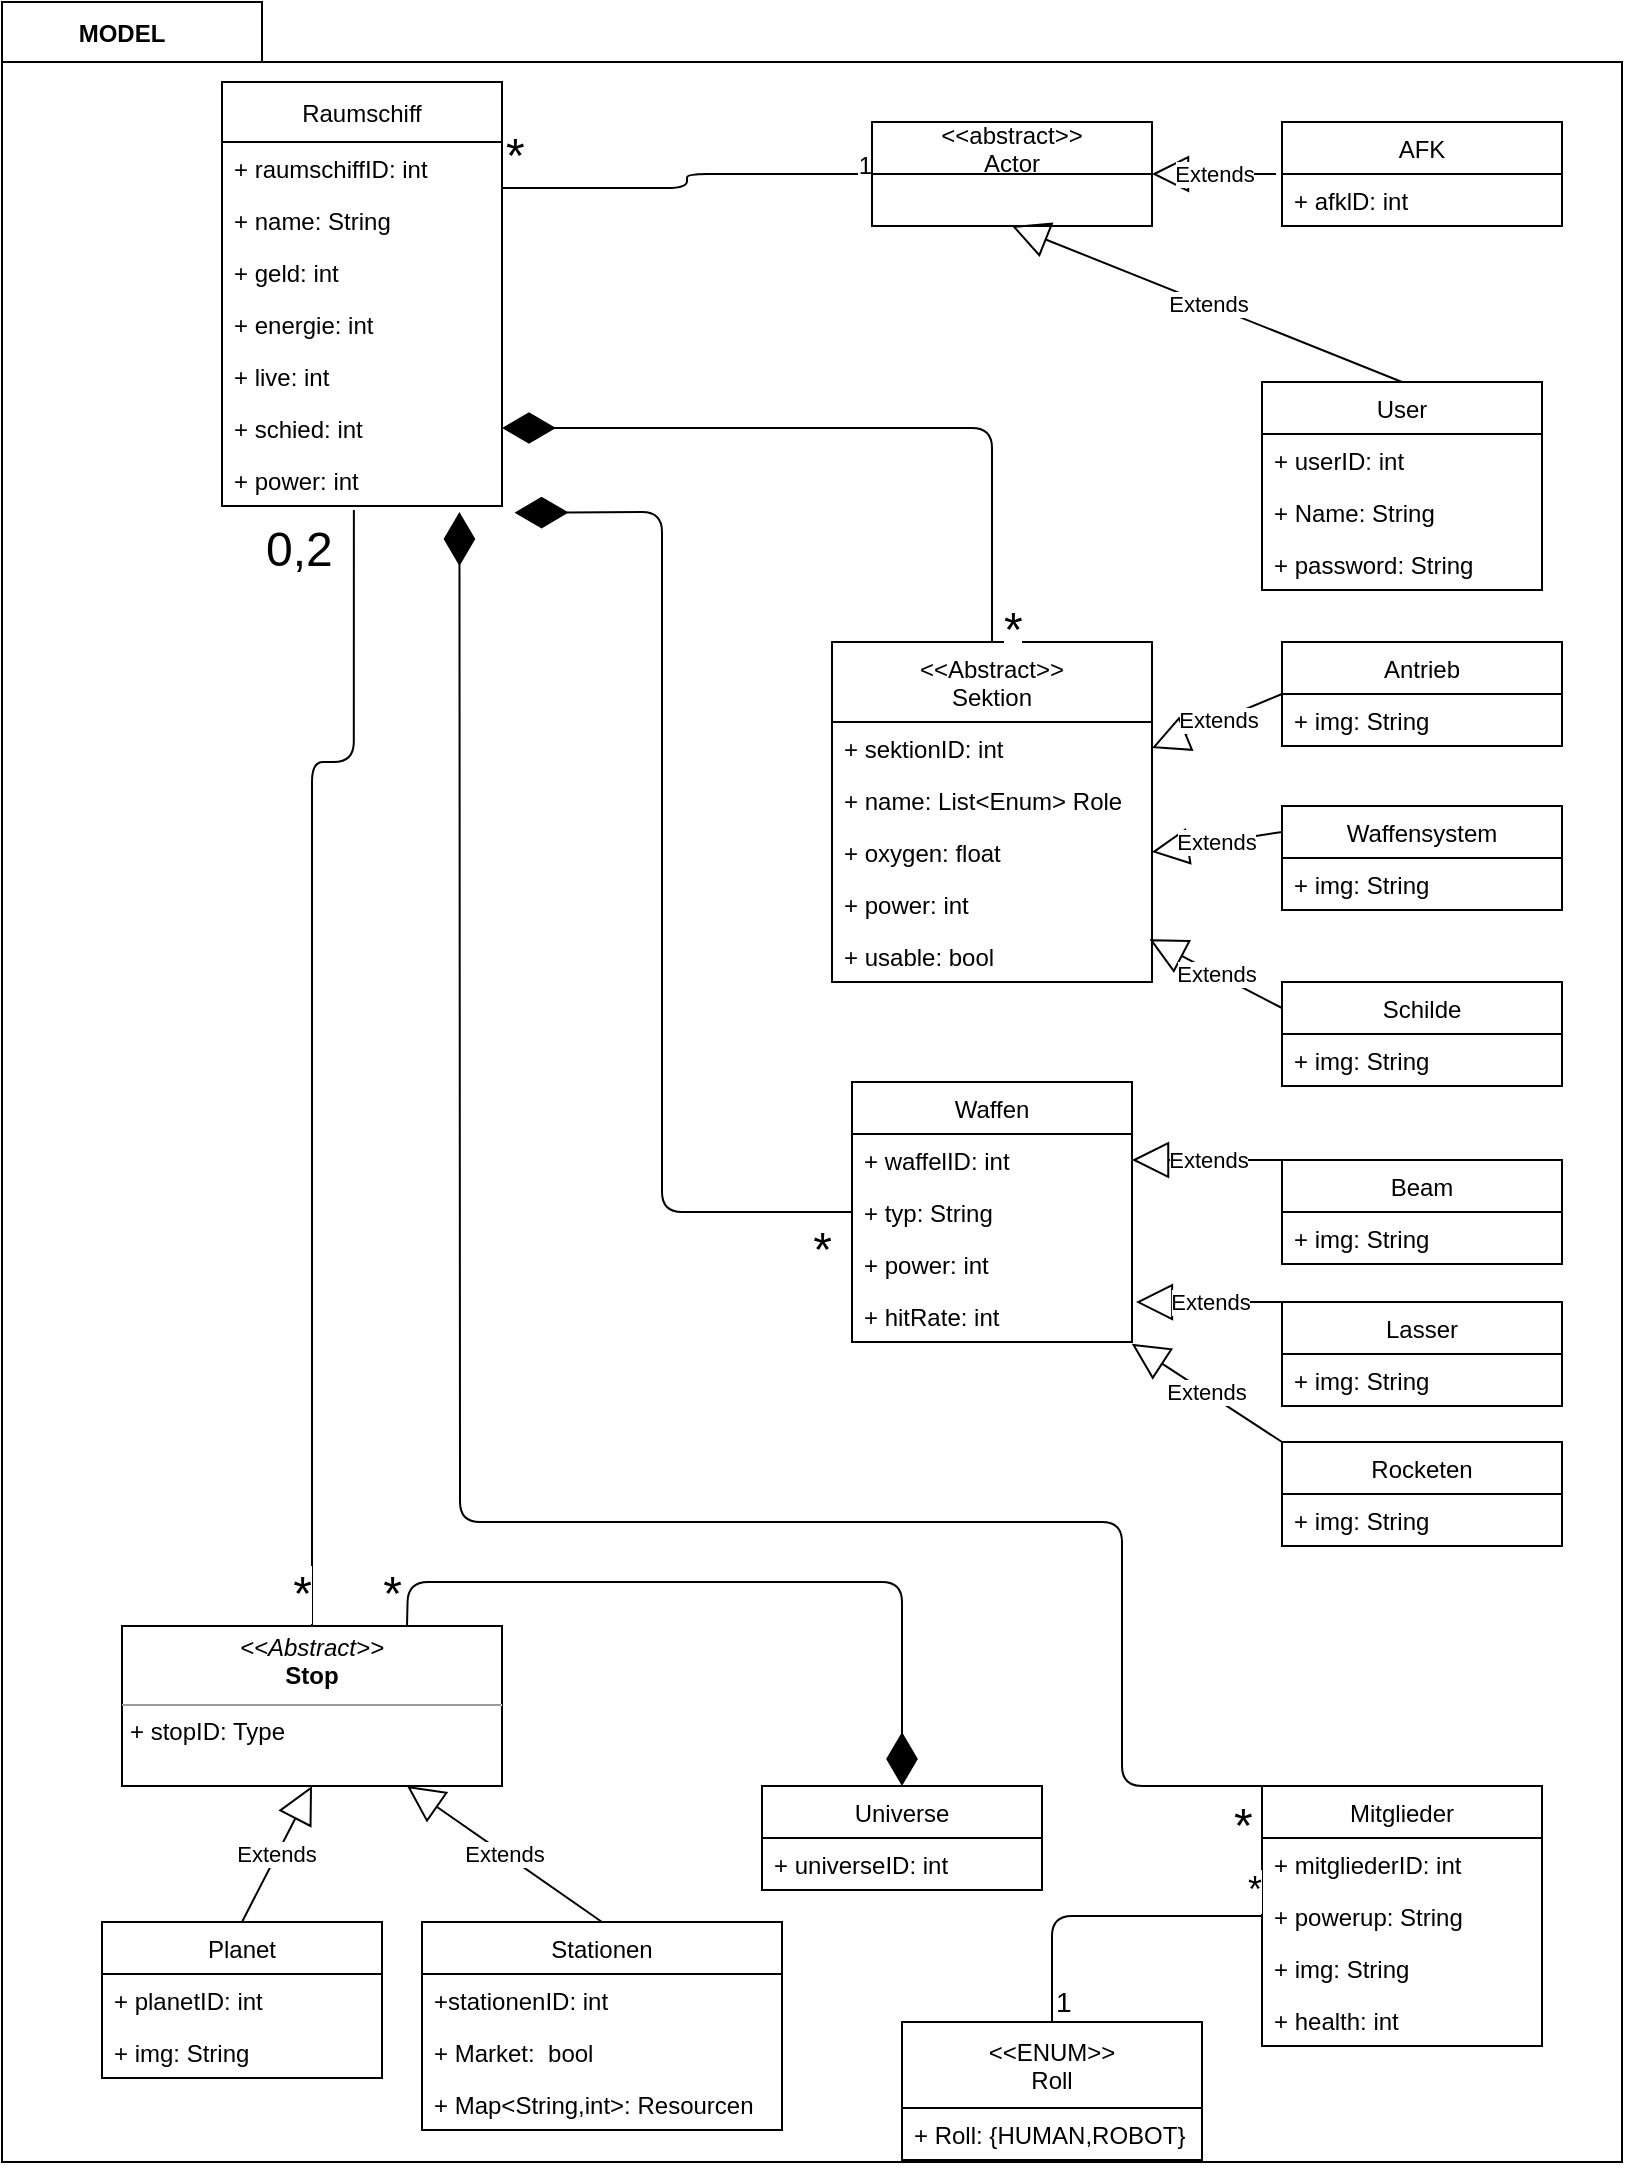 <mxfile version="13.1.3" type="device"><diagram name="Page-1" id="c4acf3e9-155e-7222-9cf6-157b1a14988f"><mxGraphModel dx="1001" dy="539" grid="1" gridSize="10" guides="1" tooltips="1" connect="1" arrows="1" fold="1" page="1" pageScale="1" pageWidth="850" pageHeight="1100" background="#ffffff" math="0" shadow="0"><root><mxCell id="0"/><mxCell id="1" parent="0"/><mxCell id="zswr2A9SSmIOqwGTtzfv-5" value="" style="shape=folder;fontStyle=1;spacingTop=10;tabWidth=130;tabHeight=30;tabPosition=left;html=1;" parent="1" vertex="1"><mxGeometry x="10" width="810" height="1080" as="geometry"/></mxCell><mxCell id="gZe3wogs6g2mu7yv9hZS-28" value="Extends" style="endArrow=block;endSize=16;endFill=0;html=1;entryX=0.5;entryY=1;entryDx=0;entryDy=0;exitX=0.5;exitY=0;exitDx=0;exitDy=0;" parent="1" source="gZe3wogs6g2mu7yv9hZS-2" target="gZe3wogs6g2mu7yv9hZS-6" edge="1"><mxGeometry width="160" relative="1" as="geometry"><mxPoint x="825" y="230" as="sourcePoint"/><mxPoint x="985" y="230" as="targetPoint"/></mxGeometry></mxCell><mxCell id="gZe3wogs6g2mu7yv9hZS-29" value="Extends" style="endArrow=block;endSize=16;endFill=0;html=1;entryX=1;entryY=0.5;entryDx=0;entryDy=0;exitX=-0.021;exitY=0;exitDx=0;exitDy=0;exitPerimeter=0;" parent="1" source="gZe3wogs6g2mu7yv9hZS-11" target="gZe3wogs6g2mu7yv9hZS-6" edge="1"><mxGeometry width="160" relative="1" as="geometry"><mxPoint x="825" y="230" as="sourcePoint"/><mxPoint x="985" y="230" as="targetPoint"/></mxGeometry></mxCell><mxCell id="gZe3wogs6g2mu7yv9hZS-40" value="" style="endArrow=none;html=1;edgeStyle=orthogonalEdgeStyle;entryX=0;entryY=0.5;entryDx=0;entryDy=0;exitX=1;exitY=0.25;exitDx=0;exitDy=0;" parent="1" source="gZe3wogs6g2mu7yv9hZS-60" target="gZe3wogs6g2mu7yv9hZS-6" edge="1"><mxGeometry relative="1" as="geometry"><mxPoint x="290" y="60" as="sourcePoint"/><mxPoint x="430" y="55.5" as="targetPoint"/></mxGeometry></mxCell><mxCell id="gZe3wogs6g2mu7yv9hZS-41" value="&lt;font style=&quot;font-size: 24px&quot;&gt;*&lt;/font&gt;" style="resizable=0;html=1;align=left;verticalAlign=bottom;labelBackgroundColor=#ffffff;fontSize=10;" parent="gZe3wogs6g2mu7yv9hZS-40" connectable="0" vertex="1"><mxGeometry x="-1" relative="1" as="geometry"/></mxCell><mxCell id="gZe3wogs6g2mu7yv9hZS-42" value="&lt;font style=&quot;font-size: 12px&quot;&gt;1&lt;/font&gt;" style="resizable=0;html=1;align=right;verticalAlign=bottom;labelBackgroundColor=#ffffff;fontSize=10;" parent="gZe3wogs6g2mu7yv9hZS-40" connectable="0" vertex="1"><mxGeometry x="1" relative="1" as="geometry"><mxPoint y="4" as="offset"/></mxGeometry></mxCell><mxCell id="gZe3wogs6g2mu7yv9hZS-60" value="Raumschiff" style="swimlane;fontStyle=0;childLayout=stackLayout;horizontal=1;startSize=30;fillColor=none;horizontalStack=0;resizeParent=1;resizeParentMax=0;resizeLast=0;collapsible=1;marginBottom=0;" parent="1" vertex="1"><mxGeometry x="120" y="40" width="140" height="212" as="geometry"/></mxCell><mxCell id="gZe3wogs6g2mu7yv9hZS-61" value="+ raumschiffID: int" style="text;strokeColor=none;fillColor=none;align=left;verticalAlign=top;spacingLeft=4;spacingRight=4;overflow=hidden;rotatable=0;points=[[0,0.5],[1,0.5]];portConstraint=eastwest;" parent="gZe3wogs6g2mu7yv9hZS-60" vertex="1"><mxGeometry y="30" width="140" height="26" as="geometry"/></mxCell><mxCell id="gZe3wogs6g2mu7yv9hZS-76" value="+ name: String" style="text;strokeColor=none;fillColor=none;align=left;verticalAlign=top;spacingLeft=4;spacingRight=4;overflow=hidden;rotatable=0;points=[[0,0.5],[1,0.5]];portConstraint=eastwest;" parent="gZe3wogs6g2mu7yv9hZS-60" vertex="1"><mxGeometry y="56" width="140" height="26" as="geometry"/></mxCell><mxCell id="gZe3wogs6g2mu7yv9hZS-73" value="+ geld: int" style="text;strokeColor=none;fillColor=none;align=left;verticalAlign=top;spacingLeft=4;spacingRight=4;overflow=hidden;rotatable=0;points=[[0,0.5],[1,0.5]];portConstraint=eastwest;" parent="gZe3wogs6g2mu7yv9hZS-60" vertex="1"><mxGeometry y="82" width="140" height="26" as="geometry"/></mxCell><mxCell id="gZe3wogs6g2mu7yv9hZS-74" value="+ energie: int" style="text;strokeColor=none;fillColor=none;align=left;verticalAlign=top;spacingLeft=4;spacingRight=4;overflow=hidden;rotatable=0;points=[[0,0.5],[1,0.5]];portConstraint=eastwest;" parent="gZe3wogs6g2mu7yv9hZS-60" vertex="1"><mxGeometry y="108" width="140" height="26" as="geometry"/></mxCell><mxCell id="gZe3wogs6g2mu7yv9hZS-75" value="+ live: int" style="text;strokeColor=none;fillColor=none;align=left;verticalAlign=top;spacingLeft=4;spacingRight=4;overflow=hidden;rotatable=0;points=[[0,0.5],[1,0.5]];portConstraint=eastwest;" parent="gZe3wogs6g2mu7yv9hZS-60" vertex="1"><mxGeometry y="134" width="140" height="26" as="geometry"/></mxCell><mxCell id="gZe3wogs6g2mu7yv9hZS-77" value="+ schied: int" style="text;strokeColor=none;fillColor=none;align=left;verticalAlign=top;spacingLeft=4;spacingRight=4;overflow=hidden;rotatable=0;points=[[0,0.5],[1,0.5]];portConstraint=eastwest;" parent="gZe3wogs6g2mu7yv9hZS-60" vertex="1"><mxGeometry y="160" width="140" height="26" as="geometry"/></mxCell><mxCell id="gZe3wogs6g2mu7yv9hZS-85" value="+ power: int" style="text;strokeColor=none;fillColor=none;align=left;verticalAlign=top;spacingLeft=4;spacingRight=4;overflow=hidden;rotatable=0;points=[[0,0.5],[1,0.5]];portConstraint=eastwest;" parent="gZe3wogs6g2mu7yv9hZS-60" vertex="1"><mxGeometry y="186" width="140" height="26" as="geometry"/></mxCell><mxCell id="gZe3wogs6g2mu7yv9hZS-6" value="&lt;&lt;abstract&gt;&gt; &#xa;Actor" style="swimlane;fontStyle=0;childLayout=stackLayout;horizontal=1;startSize=26;fillColor=none;horizontalStack=0;resizeParent=1;resizeParentMax=0;resizeLast=0;collapsible=1;marginBottom=0;" parent="1" vertex="1"><mxGeometry x="445" y="60" width="140" height="52" as="geometry"/></mxCell><mxCell id="gZe3wogs6g2mu7yv9hZS-10" value="AFK" style="swimlane;fontStyle=0;childLayout=stackLayout;horizontal=1;startSize=26;fillColor=none;horizontalStack=0;resizeParent=1;resizeParentMax=0;resizeLast=0;collapsible=1;marginBottom=0;" parent="1" vertex="1"><mxGeometry x="650" y="60" width="140" height="52" as="geometry"/></mxCell><mxCell id="gZe3wogs6g2mu7yv9hZS-11" value="+ afklD: int" style="text;strokeColor=none;fillColor=none;align=left;verticalAlign=top;spacingLeft=4;spacingRight=4;overflow=hidden;rotatable=0;points=[[0,0.5],[1,0.5]];portConstraint=eastwest;" parent="gZe3wogs6g2mu7yv9hZS-10" vertex="1"><mxGeometry y="26" width="140" height="26" as="geometry"/></mxCell><mxCell id="gZe3wogs6g2mu7yv9hZS-2" value="User" style="swimlane;fontStyle=0;childLayout=stackLayout;horizontal=1;startSize=26;fillColor=none;horizontalStack=0;resizeParent=1;resizeParentMax=0;resizeLast=0;collapsible=1;marginBottom=0;" parent="1" vertex="1"><mxGeometry x="640" y="190" width="140" height="104" as="geometry"><mxRectangle x="200" y="230" width="90" height="26" as="alternateBounds"/></mxGeometry></mxCell><mxCell id="gZe3wogs6g2mu7yv9hZS-3" value="+ userID: int" style="text;strokeColor=none;fillColor=none;align=left;verticalAlign=top;spacingLeft=4;spacingRight=4;overflow=hidden;rotatable=0;points=[[0,0.5],[1,0.5]];portConstraint=eastwest;" parent="gZe3wogs6g2mu7yv9hZS-2" vertex="1"><mxGeometry y="26" width="140" height="26" as="geometry"/></mxCell><mxCell id="gZe3wogs6g2mu7yv9hZS-4" value="+ Name: String" style="text;strokeColor=none;fillColor=none;align=left;verticalAlign=top;spacingLeft=4;spacingRight=4;overflow=hidden;rotatable=0;points=[[0,0.5],[1,0.5]];portConstraint=eastwest;" parent="gZe3wogs6g2mu7yv9hZS-2" vertex="1"><mxGeometry y="52" width="140" height="26" as="geometry"/></mxCell><mxCell id="gZe3wogs6g2mu7yv9hZS-5" value="+ password: String" style="text;strokeColor=none;fillColor=none;align=left;verticalAlign=top;spacingLeft=4;spacingRight=4;overflow=hidden;rotatable=0;points=[[0,0.5],[1,0.5]];portConstraint=eastwest;" parent="gZe3wogs6g2mu7yv9hZS-2" vertex="1"><mxGeometry y="78" width="140" height="26" as="geometry"/></mxCell><mxCell id="gZe3wogs6g2mu7yv9hZS-51" value="&lt;p style=&quot;margin: 0px ; margin-top: 4px ; text-align: center&quot;&gt;&lt;i&gt;&amp;lt;&amp;lt;Abstract&amp;gt;&amp;gt;&lt;/i&gt;&lt;br&gt;&lt;b&gt;Stop&lt;/b&gt;&lt;/p&gt;&lt;hr size=&quot;1&quot;&gt;&lt;p style=&quot;margin: 0px ; margin-left: 4px&quot;&gt;+ stopID: Type&lt;br&gt;&lt;/p&gt;&lt;p style=&quot;margin: 0px ; margin-left: 4px&quot;&gt;&lt;br&gt;&lt;/p&gt;" style="verticalAlign=top;align=left;overflow=fill;fontSize=12;fontFamily=Helvetica;html=1;" parent="1" vertex="1"><mxGeometry x="70" y="812" width="190" height="80" as="geometry"/></mxCell><mxCell id="gZe3wogs6g2mu7yv9hZS-58" value="Extends" style="endArrow=block;endSize=16;endFill=0;html=1;exitX=0.5;exitY=0;exitDx=0;exitDy=0;entryX=0.5;entryY=1;entryDx=0;entryDy=0;" parent="1" source="gZe3wogs6g2mu7yv9hZS-24" target="gZe3wogs6g2mu7yv9hZS-51" edge="1"><mxGeometry width="160" relative="1" as="geometry"><mxPoint x="410" y="684.16" as="sourcePoint"/><mxPoint x="570" y="684.16" as="targetPoint"/></mxGeometry></mxCell><mxCell id="gZe3wogs6g2mu7yv9hZS-59" value="Extends" style="endArrow=block;endSize=16;endFill=0;html=1;entryX=0.75;entryY=1;entryDx=0;entryDy=0;exitX=0.5;exitY=0;exitDx=0;exitDy=0;" parent="1" source="gZe3wogs6g2mu7yv9hZS-43" target="gZe3wogs6g2mu7yv9hZS-51" edge="1"><mxGeometry width="160" relative="1" as="geometry"><mxPoint x="410" y="684.16" as="sourcePoint"/><mxPoint x="570" y="684.16" as="targetPoint"/></mxGeometry></mxCell><mxCell id="gZe3wogs6g2mu7yv9hZS-86" value="" style="endArrow=none;html=1;edgeStyle=orthogonalEdgeStyle;exitX=0.471;exitY=1.077;exitDx=0;exitDy=0;exitPerimeter=0;entryX=0.5;entryY=0;entryDx=0;entryDy=0;" parent="1" source="gZe3wogs6g2mu7yv9hZS-85" target="gZe3wogs6g2mu7yv9hZS-51" edge="1"><mxGeometry relative="1" as="geometry"><mxPoint x="300" y="250" as="sourcePoint"/><mxPoint x="460" y="250" as="targetPoint"/><Array as="points"><mxPoint x="186" y="380"/><mxPoint x="165" y="380"/></Array></mxGeometry></mxCell><mxCell id="gZe3wogs6g2mu7yv9hZS-87" value="&lt;font style=&quot;font-size: 24px&quot;&gt;0,2&lt;/font&gt;" style="resizable=0;html=1;align=left;verticalAlign=bottom;labelBackgroundColor=#ffffff;fontSize=10;" parent="gZe3wogs6g2mu7yv9hZS-86" connectable="0" vertex="1"><mxGeometry x="-1" relative="1" as="geometry"><mxPoint x="-45.94" y="36" as="offset"/></mxGeometry></mxCell><mxCell id="gZe3wogs6g2mu7yv9hZS-88" value="&lt;font style=&quot;font-size: 24px&quot;&gt;*&lt;/font&gt;" style="resizable=0;html=1;align=right;verticalAlign=bottom;labelBackgroundColor=#ffffff;fontSize=10;" parent="gZe3wogs6g2mu7yv9hZS-86" connectable="0" vertex="1"><mxGeometry x="1" relative="1" as="geometry"/></mxCell><mxCell id="gZe3wogs6g2mu7yv9hZS-98" value="" style="endArrow=diamondThin;endFill=1;endSize=24;html=1;entryX=1;entryY=0.5;entryDx=0;entryDy=0;exitX=0.5;exitY=0;exitDx=0;exitDy=0;" parent="1" source="gZe3wogs6g2mu7yv9hZS-89" target="gZe3wogs6g2mu7yv9hZS-77" edge="1"><mxGeometry width="160" relative="1" as="geometry"><mxPoint x="370" y="310" as="sourcePoint"/><mxPoint x="530" y="310" as="targetPoint"/><Array as="points"><mxPoint x="505" y="213"/></Array></mxGeometry></mxCell><mxCell id="gZe3wogs6g2mu7yv9hZS-107" value="Schilde" style="swimlane;fontStyle=0;childLayout=stackLayout;horizontal=1;startSize=26;fillColor=none;horizontalStack=0;resizeParent=1;resizeParentMax=0;resizeLast=0;collapsible=1;marginBottom=0;" parent="1" vertex="1"><mxGeometry x="650" y="490" width="140" height="52" as="geometry"/></mxCell><mxCell id="gZe3wogs6g2mu7yv9hZS-108" value="+ img: String&#xa;" style="text;strokeColor=none;fillColor=none;align=left;verticalAlign=top;spacingLeft=4;spacingRight=4;overflow=hidden;rotatable=0;points=[[0,0.5],[1,0.5]];portConstraint=eastwest;" parent="gZe3wogs6g2mu7yv9hZS-107" vertex="1"><mxGeometry y="26" width="140" height="26" as="geometry"/></mxCell><mxCell id="gZe3wogs6g2mu7yv9hZS-111" value="Extends" style="endArrow=block;endSize=16;endFill=0;html=1;exitX=0;exitY=0.5;exitDx=0;exitDy=0;entryX=1;entryY=0.5;entryDx=0;entryDy=0;" parent="1" source="gZe3wogs6g2mu7yv9hZS-99" target="gZe3wogs6g2mu7yv9hZS-90" edge="1"><mxGeometry width="160" relative="1" as="geometry"><mxPoint x="650.0" y="325" as="sourcePoint"/><mxPoint x="700" y="340" as="targetPoint"/></mxGeometry></mxCell><mxCell id="gZe3wogs6g2mu7yv9hZS-112" value="Extends" style="endArrow=block;endSize=16;endFill=0;html=1;exitX=0;exitY=0.25;exitDx=0;exitDy=0;entryX=1;entryY=0.5;entryDx=0;entryDy=0;" parent="1" source="gZe3wogs6g2mu7yv9hZS-103" target="gZe3wogs6g2mu7yv9hZS-92" edge="1"><mxGeometry width="160" relative="1" as="geometry"><mxPoint x="660" y="335" as="sourcePoint"/><mxPoint x="530" y="333" as="targetPoint"/></mxGeometry></mxCell><mxCell id="gZe3wogs6g2mu7yv9hZS-113" value="Extends" style="endArrow=block;endSize=16;endFill=0;html=1;exitX=0;exitY=0.25;exitDx=0;exitDy=0;entryX=0.992;entryY=1.179;entryDx=0;entryDy=0;entryPerimeter=0;" parent="1" source="gZe3wogs6g2mu7yv9hZS-107" target="gZe3wogs6g2mu7yv9hZS-94" edge="1"><mxGeometry width="160" relative="1" as="geometry"><mxPoint x="660" y="412" as="sourcePoint"/><mxPoint x="524" y="440" as="targetPoint"/></mxGeometry></mxCell><mxCell id="gZe3wogs6g2mu7yv9hZS-136" value="Beam" style="swimlane;fontStyle=0;childLayout=stackLayout;horizontal=1;startSize=26;fillColor=none;horizontalStack=0;resizeParent=1;resizeParentMax=0;resizeLast=0;collapsible=1;marginBottom=0;" parent="1" vertex="1"><mxGeometry x="650" y="579" width="140" height="52" as="geometry"/></mxCell><mxCell id="gZe3wogs6g2mu7yv9hZS-137" value="+ img: String&#xa;" style="text;strokeColor=none;fillColor=none;align=left;verticalAlign=top;spacingLeft=4;spacingRight=4;overflow=hidden;rotatable=0;points=[[0,0.5],[1,0.5]];portConstraint=eastwest;" parent="gZe3wogs6g2mu7yv9hZS-136" vertex="1"><mxGeometry y="26" width="140" height="26" as="geometry"/></mxCell><mxCell id="gZe3wogs6g2mu7yv9hZS-103" value="Waffensystem" style="swimlane;fontStyle=0;childLayout=stackLayout;horizontal=1;startSize=26;fillColor=none;horizontalStack=0;resizeParent=1;resizeParentMax=0;resizeLast=0;collapsible=1;marginBottom=0;" parent="1" vertex="1"><mxGeometry x="650" y="402" width="140" height="52" as="geometry"/></mxCell><mxCell id="gZe3wogs6g2mu7yv9hZS-104" value="+ img: String" style="text;strokeColor=none;fillColor=none;align=left;verticalAlign=top;spacingLeft=4;spacingRight=4;overflow=hidden;rotatable=0;points=[[0,0.5],[1,0.5]];portConstraint=eastwest;" parent="gZe3wogs6g2mu7yv9hZS-103" vertex="1"><mxGeometry y="26" width="140" height="26" as="geometry"/></mxCell><mxCell id="gZe3wogs6g2mu7yv9hZS-99" value="Antrieb" style="swimlane;fontStyle=0;childLayout=stackLayout;horizontal=1;startSize=26;fillColor=none;horizontalStack=0;resizeParent=1;resizeParentMax=0;resizeLast=0;collapsible=1;marginBottom=0;" parent="1" vertex="1"><mxGeometry x="650" y="320" width="140" height="52" as="geometry"/></mxCell><mxCell id="gZe3wogs6g2mu7yv9hZS-100" value="+ img: String" style="text;strokeColor=none;fillColor=none;align=left;verticalAlign=top;spacingLeft=4;spacingRight=4;overflow=hidden;rotatable=0;points=[[0,0.5],[1,0.5]];portConstraint=eastwest;" parent="gZe3wogs6g2mu7yv9hZS-99" vertex="1"><mxGeometry y="26" width="140" height="26" as="geometry"/></mxCell><mxCell id="gZe3wogs6g2mu7yv9hZS-89" value="&lt;&lt;Abstract&gt;&gt;&#xa;Sektion" style="swimlane;fontStyle=0;childLayout=stackLayout;horizontal=1;startSize=40;fillColor=none;horizontalStack=0;resizeParent=1;resizeParentMax=0;resizeLast=0;collapsible=1;marginBottom=0;" parent="1" vertex="1"><mxGeometry x="425" y="320" width="160" height="170" as="geometry"/></mxCell><mxCell id="gZe3wogs6g2mu7yv9hZS-90" value="+ sektionID: int" style="text;strokeColor=none;fillColor=none;align=left;verticalAlign=top;spacingLeft=4;spacingRight=4;overflow=hidden;rotatable=0;points=[[0,0.5],[1,0.5]];portConstraint=eastwest;" parent="gZe3wogs6g2mu7yv9hZS-89" vertex="1"><mxGeometry y="40" width="160" height="26" as="geometry"/></mxCell><mxCell id="gZe3wogs6g2mu7yv9hZS-91" value="+ name: List&lt;Enum&gt; Role" style="text;strokeColor=none;fillColor=none;align=left;verticalAlign=top;spacingLeft=4;spacingRight=4;overflow=hidden;rotatable=0;points=[[0,0.5],[1,0.5]];portConstraint=eastwest;" parent="gZe3wogs6g2mu7yv9hZS-89" vertex="1"><mxGeometry y="66" width="160" height="26" as="geometry"/></mxCell><mxCell id="gZe3wogs6g2mu7yv9hZS-92" value="+ oxygen: float" style="text;strokeColor=none;fillColor=none;align=left;verticalAlign=top;spacingLeft=4;spacingRight=4;overflow=hidden;rotatable=0;points=[[0,0.5],[1,0.5]];portConstraint=eastwest;" parent="gZe3wogs6g2mu7yv9hZS-89" vertex="1"><mxGeometry y="92" width="160" height="26" as="geometry"/></mxCell><mxCell id="gZe3wogs6g2mu7yv9hZS-94" value="+ power: int" style="text;strokeColor=none;fillColor=none;align=left;verticalAlign=top;spacingLeft=4;spacingRight=4;overflow=hidden;rotatable=0;points=[[0,0.5],[1,0.5]];portConstraint=eastwest;" parent="gZe3wogs6g2mu7yv9hZS-89" vertex="1"><mxGeometry y="118" width="160" height="26" as="geometry"/></mxCell><mxCell id="gZe3wogs6g2mu7yv9hZS-114" value="+ usable: bool" style="text;strokeColor=none;fillColor=none;align=left;verticalAlign=top;spacingLeft=4;spacingRight=4;overflow=hidden;rotatable=0;points=[[0,0.5],[1,0.5]];portConstraint=eastwest;" parent="gZe3wogs6g2mu7yv9hZS-89" vertex="1"><mxGeometry y="144" width="160" height="26" as="geometry"/></mxCell><mxCell id="gZe3wogs6g2mu7yv9hZS-24" value="Planet" style="swimlane;fontStyle=0;childLayout=stackLayout;horizontal=1;startSize=26;fillColor=none;horizontalStack=0;resizeParent=1;resizeParentMax=0;resizeLast=0;collapsible=1;marginBottom=0;" parent="1" vertex="1"><mxGeometry x="60" y="960" width="140" height="78" as="geometry"/></mxCell><mxCell id="gZe3wogs6g2mu7yv9hZS-25" value="+ planetID: int" style="text;strokeColor=none;fillColor=none;align=left;verticalAlign=top;spacingLeft=4;spacingRight=4;overflow=hidden;rotatable=0;points=[[0,0.5],[1,0.5]];portConstraint=eastwest;" parent="gZe3wogs6g2mu7yv9hZS-24" vertex="1"><mxGeometry y="26" width="140" height="26" as="geometry"/></mxCell><mxCell id="gZe3wogs6g2mu7yv9hZS-27" value="+ img: String" style="text;strokeColor=none;fillColor=none;align=left;verticalAlign=top;spacingLeft=4;spacingRight=4;overflow=hidden;rotatable=0;points=[[0,0.5],[1,0.5]];portConstraint=eastwest;" parent="gZe3wogs6g2mu7yv9hZS-24" vertex="1"><mxGeometry y="52" width="140" height="26" as="geometry"/></mxCell><mxCell id="gZe3wogs6g2mu7yv9hZS-130" value="" style="endArrow=diamondThin;endFill=1;endSize=24;html=1;exitX=0;exitY=0.5;exitDx=0;exitDy=0;entryX=1.045;entryY=1.128;entryDx=0;entryDy=0;entryPerimeter=0;" parent="1" source="gZe3wogs6g2mu7yv9hZS-117" target="gZe3wogs6g2mu7yv9hZS-85" edge="1"><mxGeometry width="160" relative="1" as="geometry"><mxPoint x="515" y="320" as="sourcePoint"/><mxPoint x="270" y="260" as="targetPoint"/><Array as="points"><mxPoint x="340" y="605"/><mxPoint x="340" y="255"/></Array></mxGeometry></mxCell><mxCell id="gZe3wogs6g2mu7yv9hZS-132" value="&lt;font style=&quot;font-size: 24px&quot;&gt;*&lt;/font&gt;" style="resizable=0;html=1;align=right;verticalAlign=bottom;labelBackgroundColor=#ffffff;fontSize=10;" parent="1" connectable="0" vertex="1"><mxGeometry x="425.0" y="640.0" as="geometry"/></mxCell><mxCell id="gZe3wogs6g2mu7yv9hZS-115" value="Waffen" style="swimlane;fontStyle=0;childLayout=stackLayout;horizontal=1;startSize=26;fillColor=none;horizontalStack=0;resizeParent=1;resizeParentMax=0;resizeLast=0;collapsible=1;marginBottom=0;" parent="1" vertex="1"><mxGeometry x="435" y="540" width="140" height="130" as="geometry"/></mxCell><mxCell id="gZe3wogs6g2mu7yv9hZS-116" value="+ waffelID: int" style="text;strokeColor=none;fillColor=none;align=left;verticalAlign=top;spacingLeft=4;spacingRight=4;overflow=hidden;rotatable=0;points=[[0,0.5],[1,0.5]];portConstraint=eastwest;" parent="gZe3wogs6g2mu7yv9hZS-115" vertex="1"><mxGeometry y="26" width="140" height="26" as="geometry"/></mxCell><mxCell id="gZe3wogs6g2mu7yv9hZS-117" value="+ typ: String" style="text;strokeColor=none;fillColor=none;align=left;verticalAlign=top;spacingLeft=4;spacingRight=4;overflow=hidden;rotatable=0;points=[[0,0.5],[1,0.5]];portConstraint=eastwest;" parent="gZe3wogs6g2mu7yv9hZS-115" vertex="1"><mxGeometry y="52" width="140" height="26" as="geometry"/></mxCell><mxCell id="gZe3wogs6g2mu7yv9hZS-118" value="+ power: int" style="text;strokeColor=none;fillColor=none;align=left;verticalAlign=top;spacingLeft=4;spacingRight=4;overflow=hidden;rotatable=0;points=[[0,0.5],[1,0.5]];portConstraint=eastwest;" parent="gZe3wogs6g2mu7yv9hZS-115" vertex="1"><mxGeometry y="78" width="140" height="26" as="geometry"/></mxCell><mxCell id="zswr2A9SSmIOqwGTtzfv-4" value="+ hitRate: int" style="text;strokeColor=none;fillColor=none;align=left;verticalAlign=top;spacingLeft=4;spacingRight=4;overflow=hidden;rotatable=0;points=[[0,0.5],[1,0.5]];portConstraint=eastwest;" parent="gZe3wogs6g2mu7yv9hZS-115" vertex="1"><mxGeometry y="104" width="140" height="26" as="geometry"/></mxCell><mxCell id="gZe3wogs6g2mu7yv9hZS-138" value="Extends" style="endArrow=block;endSize=16;endFill=0;html=1;exitX=0;exitY=0;exitDx=0;exitDy=0;entryX=1;entryY=0.5;entryDx=0;entryDy=0;" parent="1" source="gZe3wogs6g2mu7yv9hZS-136" target="gZe3wogs6g2mu7yv9hZS-116" edge="1"><mxGeometry width="160" relative="1" as="geometry"><mxPoint x="660.0" y="513" as="sourcePoint"/><mxPoint x="593.72" y="468.654" as="targetPoint"/><Array as="points"/></mxGeometry></mxCell><mxCell id="gZe3wogs6g2mu7yv9hZS-141" value="Extends" style="endArrow=block;endSize=16;endFill=0;html=1;exitX=0;exitY=0;exitDx=0;exitDy=0;entryX=1.014;entryY=0.233;entryDx=0;entryDy=0;entryPerimeter=0;" parent="1" source="gZe3wogs6g2mu7yv9hZS-139" target="zswr2A9SSmIOqwGTtzfv-4" edge="1"><mxGeometry width="160" relative="1" as="geometry"><mxPoint x="660.0" y="578" as="sourcePoint"/><mxPoint x="575.0" y="644" as="targetPoint"/><Array as="points"/></mxGeometry></mxCell><mxCell id="gZe3wogs6g2mu7yv9hZS-144" value="Extends" style="endArrow=block;endSize=16;endFill=0;html=1;exitX=0;exitY=0;exitDx=0;exitDy=0;entryX=0.999;entryY=1.033;entryDx=0;entryDy=0;entryPerimeter=0;" parent="1" source="gZe3wogs6g2mu7yv9hZS-142" target="zswr2A9SSmIOqwGTtzfv-4" edge="1"><mxGeometry width="160" relative="1" as="geometry"><mxPoint x="650.0" y="760" as="sourcePoint"/><mxPoint x="575.0" y="725.0" as="targetPoint"/><Array as="points"/></mxGeometry></mxCell><mxCell id="gZe3wogs6g2mu7yv9hZS-145" value="&lt;font style=&quot;font-size: 24px&quot;&gt;*&lt;/font&gt;" style="resizable=0;html=1;align=left;verticalAlign=bottom;labelBackgroundColor=#ffffff;fontSize=10;" parent="1" connectable="0" vertex="1"><mxGeometry x="505" y="294.002" as="geometry"><mxPoint x="4.06" y="36" as="offset"/></mxGeometry></mxCell><mxCell id="gZe3wogs6g2mu7yv9hZS-153" value="" style="endArrow=diamondThin;endFill=1;endSize=24;html=1;exitX=0;exitY=0;exitDx=0;exitDy=0;entryX=0.848;entryY=1.115;entryDx=0;entryDy=0;entryPerimeter=0;" parent="1" source="gZe3wogs6g2mu7yv9hZS-146" target="gZe3wogs6g2mu7yv9hZS-85" edge="1"><mxGeometry width="160" relative="1" as="geometry"><mxPoint x="378.7" y="736.0" as="sourcePoint"/><mxPoint x="220.0" y="376.328" as="targetPoint"/><Array as="points"><mxPoint x="570" y="892"/><mxPoint x="570" y="760"/><mxPoint x="410" y="760"/><mxPoint x="239" y="760"/><mxPoint x="239" y="740"/></Array></mxGeometry></mxCell><mxCell id="gZe3wogs6g2mu7yv9hZS-146" value="Mitglieder" style="swimlane;fontStyle=0;childLayout=stackLayout;horizontal=1;startSize=26;fillColor=none;horizontalStack=0;resizeParent=1;resizeParentMax=0;resizeLast=0;collapsible=1;marginBottom=0;" parent="1" vertex="1"><mxGeometry x="640" y="892" width="140" height="130" as="geometry"/></mxCell><mxCell id="gZe3wogs6g2mu7yv9hZS-147" value="+ mitgliederID: int" style="text;strokeColor=none;fillColor=none;align=left;verticalAlign=top;spacingLeft=4;spacingRight=4;overflow=hidden;rotatable=0;points=[[0,0.5],[1,0.5]];portConstraint=eastwest;" parent="gZe3wogs6g2mu7yv9hZS-146" vertex="1"><mxGeometry y="26" width="140" height="26" as="geometry"/></mxCell><mxCell id="gZe3wogs6g2mu7yv9hZS-148" value="+ powerup: String" style="text;strokeColor=none;fillColor=none;align=left;verticalAlign=top;spacingLeft=4;spacingRight=4;overflow=hidden;rotatable=0;points=[[0,0.5],[1,0.5]];portConstraint=eastwest;" parent="gZe3wogs6g2mu7yv9hZS-146" vertex="1"><mxGeometry y="52" width="140" height="26" as="geometry"/></mxCell><mxCell id="gZe3wogs6g2mu7yv9hZS-149" value="+ img: String" style="text;strokeColor=none;fillColor=none;align=left;verticalAlign=top;spacingLeft=4;spacingRight=4;overflow=hidden;rotatable=0;points=[[0,0.5],[1,0.5]];portConstraint=eastwest;" parent="gZe3wogs6g2mu7yv9hZS-146" vertex="1"><mxGeometry y="78" width="140" height="26" as="geometry"/></mxCell><mxCell id="gZe3wogs6g2mu7yv9hZS-162" value="+ health: int" style="text;strokeColor=none;fillColor=none;align=left;verticalAlign=top;spacingLeft=4;spacingRight=4;overflow=hidden;rotatable=0;points=[[0,0.5],[1,0.5]];portConstraint=eastwest;" parent="gZe3wogs6g2mu7yv9hZS-146" vertex="1"><mxGeometry y="104" width="140" height="26" as="geometry"/></mxCell><mxCell id="gZe3wogs6g2mu7yv9hZS-161" value="&lt;font style=&quot;font-size: 24px&quot;&gt;*&lt;/font&gt;" style="resizable=0;html=1;align=left;verticalAlign=bottom;labelBackgroundColor=#ffffff;fontSize=10;" parent="1" connectable="0" vertex="1"><mxGeometry x="620" y="892.002" as="geometry"><mxPoint x="4.06" y="36" as="offset"/></mxGeometry></mxCell><mxCell id="zswr2A9SSmIOqwGTtzfv-1" value="" style="endArrow=diamondThin;endFill=1;endSize=24;html=1;exitX=0.75;exitY=0;exitDx=0;exitDy=0;entryX=0.5;entryY=0;entryDx=0;entryDy=0;" parent="1" source="gZe3wogs6g2mu7yv9hZS-51" target="gZe3wogs6g2mu7yv9hZS-15" edge="1"><mxGeometry width="160" relative="1" as="geometry"><mxPoint x="457.76" y="933.95" as="sourcePoint"/><mxPoint x="585" y="960" as="targetPoint"/><Array as="points"><mxPoint x="213" y="790"/><mxPoint x="460" y="790"/></Array></mxGeometry></mxCell><mxCell id="zswr2A9SSmIOqwGTtzfv-2" value="&lt;font style=&quot;font-size: 24px&quot;&gt;*&lt;/font&gt;" style="resizable=0;html=1;align=right;verticalAlign=bottom;labelBackgroundColor=#ffffff;fontSize=10;" parent="1" connectable="0" vertex="1"><mxGeometry x="210.001" y="812" as="geometry"/></mxCell><mxCell id="gZe3wogs6g2mu7yv9hZS-139" value="Lasser" style="swimlane;fontStyle=0;childLayout=stackLayout;horizontal=1;startSize=26;fillColor=none;horizontalStack=0;resizeParent=1;resizeParentMax=0;resizeLast=0;collapsible=1;marginBottom=0;" parent="1" vertex="1"><mxGeometry x="650" y="650" width="140" height="52" as="geometry"/></mxCell><mxCell id="gZe3wogs6g2mu7yv9hZS-140" value="+ img: String&#xa;" style="text;strokeColor=none;fillColor=none;align=left;verticalAlign=top;spacingLeft=4;spacingRight=4;overflow=hidden;rotatable=0;points=[[0,0.5],[1,0.5]];portConstraint=eastwest;" parent="gZe3wogs6g2mu7yv9hZS-139" vertex="1"><mxGeometry y="26" width="140" height="26" as="geometry"/></mxCell><mxCell id="gZe3wogs6g2mu7yv9hZS-43" value="Stationen" style="swimlane;fontStyle=0;childLayout=stackLayout;horizontal=1;startSize=26;fillColor=none;horizontalStack=0;resizeParent=1;resizeParentMax=0;resizeLast=0;collapsible=1;marginBottom=0;" parent="1" vertex="1"><mxGeometry x="220" y="960" width="180" height="104" as="geometry"/></mxCell><mxCell id="gZe3wogs6g2mu7yv9hZS-44" value="+stationenID: int" style="text;strokeColor=none;fillColor=none;align=left;verticalAlign=top;spacingLeft=4;spacingRight=4;overflow=hidden;rotatable=0;points=[[0,0.5],[1,0.5]];portConstraint=eastwest;" parent="gZe3wogs6g2mu7yv9hZS-43" vertex="1"><mxGeometry y="26" width="180" height="26" as="geometry"/></mxCell><mxCell id="gZe3wogs6g2mu7yv9hZS-45" value="+ Market:  bool" style="text;strokeColor=none;fillColor=none;align=left;verticalAlign=top;spacingLeft=4;spacingRight=4;overflow=hidden;rotatable=0;points=[[0,0.5],[1,0.5]];portConstraint=eastwest;" parent="gZe3wogs6g2mu7yv9hZS-43" vertex="1"><mxGeometry y="52" width="180" height="26" as="geometry"/></mxCell><mxCell id="gZe3wogs6g2mu7yv9hZS-46" value="+ Map&lt;String,int&gt;: Resourcen" style="text;strokeColor=none;fillColor=none;align=left;verticalAlign=top;spacingLeft=4;spacingRight=4;overflow=hidden;rotatable=0;points=[[0,0.5],[1,0.5]];portConstraint=eastwest;" parent="gZe3wogs6g2mu7yv9hZS-43" vertex="1"><mxGeometry y="78" width="180" height="26" as="geometry"/></mxCell><mxCell id="gZe3wogs6g2mu7yv9hZS-142" value="Rocketen" style="swimlane;fontStyle=0;childLayout=stackLayout;horizontal=1;startSize=26;fillColor=none;horizontalStack=0;resizeParent=1;resizeParentMax=0;resizeLast=0;collapsible=1;marginBottom=0;" parent="1" vertex="1"><mxGeometry x="650" y="720" width="140" height="52" as="geometry"/></mxCell><mxCell id="gZe3wogs6g2mu7yv9hZS-143" value="+ img: String&#xa;" style="text;strokeColor=none;fillColor=none;align=left;verticalAlign=top;spacingLeft=4;spacingRight=4;overflow=hidden;rotatable=0;points=[[0,0.5],[1,0.5]];portConstraint=eastwest;" parent="gZe3wogs6g2mu7yv9hZS-142" vertex="1"><mxGeometry y="26" width="140" height="26" as="geometry"/></mxCell><mxCell id="gZe3wogs6g2mu7yv9hZS-15" value="Universe" style="swimlane;fontStyle=0;childLayout=stackLayout;horizontal=1;startSize=26;fillColor=none;horizontalStack=0;resizeParent=1;resizeParentMax=0;resizeLast=0;collapsible=1;marginBottom=0;" parent="1" vertex="1"><mxGeometry x="390" y="892" width="140" height="52" as="geometry"/></mxCell><mxCell id="gZe3wogs6g2mu7yv9hZS-16" value="+ universeID: int" style="text;strokeColor=none;fillColor=none;align=left;verticalAlign=top;spacingLeft=4;spacingRight=4;overflow=hidden;rotatable=0;points=[[0,0.5],[1,0.5]];portConstraint=eastwest;" parent="gZe3wogs6g2mu7yv9hZS-15" vertex="1"><mxGeometry y="26" width="140" height="26" as="geometry"/></mxCell><mxCell id="TU84bLIL26k0Ap-DjnW6-1" value="&lt;&lt;ENUM&gt;&gt;&#xa;Roll" style="swimlane;fontStyle=0;childLayout=stackLayout;horizontal=1;startSize=43;fillColor=none;horizontalStack=0;resizeParent=1;resizeParentMax=0;resizeLast=0;collapsible=1;marginBottom=0;" vertex="1" parent="1"><mxGeometry x="460" y="1010" width="150" height="69" as="geometry"/></mxCell><mxCell id="TU84bLIL26k0Ap-DjnW6-4" value="+ Roll: {HUMAN,ROBOT} " style="text;strokeColor=none;fillColor=none;align=left;verticalAlign=top;spacingLeft=4;spacingRight=4;overflow=hidden;rotatable=0;points=[[0,0.5],[1,0.5]];portConstraint=eastwest;" vertex="1" parent="TU84bLIL26k0Ap-DjnW6-1"><mxGeometry y="43" width="150" height="26" as="geometry"/></mxCell><mxCell id="TU84bLIL26k0Ap-DjnW6-6" value="" style="endArrow=none;html=1;edgeStyle=orthogonalEdgeStyle;entryX=0;entryY=0.5;entryDx=0;entryDy=0;exitX=0.5;exitY=0;exitDx=0;exitDy=0;" edge="1" parent="1" source="TU84bLIL26k0Ap-DjnW6-1" target="gZe3wogs6g2mu7yv9hZS-148"><mxGeometry relative="1" as="geometry"><mxPoint x="470" y="980" as="sourcePoint"/><mxPoint x="630" y="980" as="targetPoint"/></mxGeometry></mxCell><mxCell id="TU84bLIL26k0Ap-DjnW6-7" value="&lt;font style=&quot;font-size: 14px&quot;&gt;1&lt;/font&gt;" style="resizable=0;html=1;align=left;verticalAlign=bottom;labelBackgroundColor=#ffffff;fontSize=10;" connectable="0" vertex="1" parent="TU84bLIL26k0Ap-DjnW6-6"><mxGeometry x="-1" relative="1" as="geometry"/></mxCell><mxCell id="TU84bLIL26k0Ap-DjnW6-8" value="&lt;font style=&quot;font-size: 18px&quot;&gt;*&lt;/font&gt;" style="resizable=0;html=1;align=right;verticalAlign=bottom;labelBackgroundColor=#ffffff;fontSize=10;" connectable="0" vertex="1" parent="TU84bLIL26k0Ap-DjnW6-6"><mxGeometry x="1" relative="1" as="geometry"/></mxCell><mxCell id="TU84bLIL26k0Ap-DjnW6-9" value="&lt;b&gt;MODEL&lt;/b&gt;" style="text;html=1;strokeColor=none;fillColor=none;align=center;verticalAlign=middle;whiteSpace=wrap;rounded=0;" vertex="1" parent="1"><mxGeometry x="50" y="6" width="40" height="20" as="geometry"/></mxCell></root></mxGraphModel></diagram></mxfile>
